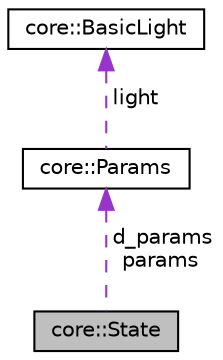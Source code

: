 digraph "core::State"
{
 // LATEX_PDF_SIZE
  edge [fontname="Helvetica",fontsize="10",labelfontname="Helvetica",labelfontsize="10"];
  node [fontname="Helvetica",fontsize="10",shape=record];
  Node1 [label="core::State",height=0.2,width=0.4,color="black", fillcolor="grey75", style="filled", fontcolor="black",tooltip=" "];
  Node2 -> Node1 [dir="back",color="darkorchid3",fontsize="10",style="dashed",label=" d_params\nparams" ,fontname="Helvetica"];
  Node2 [label="core::Params",height=0.2,width=0.4,color="black", fillcolor="white", style="filled",URL="$d2/dc9/structcore_1_1Params.html",tooltip=" "];
  Node3 -> Node2 [dir="back",color="darkorchid3",fontsize="10",style="dashed",label=" light" ,fontname="Helvetica"];
  Node3 [label="core::BasicLight",height=0.2,width=0.4,color="black", fillcolor="white", style="filled",URL="$d4/d08/structcore_1_1BasicLight.html",tooltip=" "];
}
